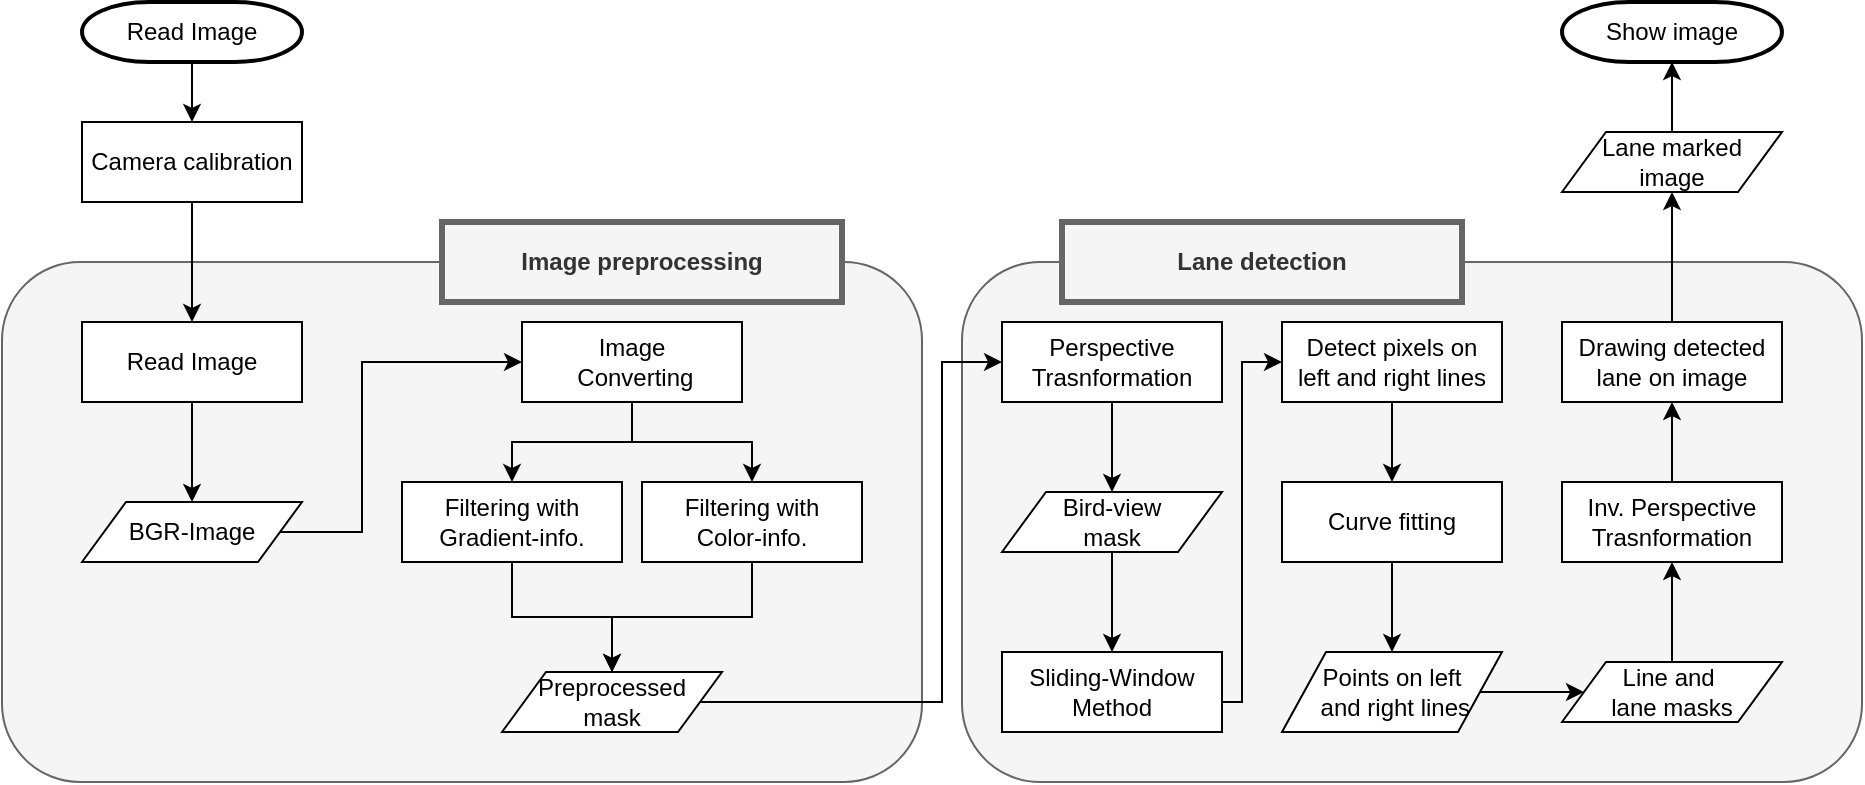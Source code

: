 <mxfile version="13.0.3" type="device"><diagram id="4iPB6XCk-d360vSC4pUv" name="Page-1"><mxGraphModel dx="1024" dy="592" grid="1" gridSize="10" guides="1" tooltips="1" connect="1" arrows="1" fold="1" page="1" pageScale="1" pageWidth="1169" pageHeight="827" math="0" shadow="0"><root><mxCell id="0"/><mxCell id="1" parent="0"/><mxCell id="Jfcrov2XrP9BF7XRXsdz-18" value="" style="rounded=1;whiteSpace=wrap;html=1;fillColor=#f5f5f5;strokeColor=#666666;fontColor=#333333;" parent="1" vertex="1"><mxGeometry x="550" y="360" width="450" height="260" as="geometry"/></mxCell><mxCell id="Jfcrov2XrP9BF7XRXsdz-1" value="" style="rounded=1;whiteSpace=wrap;html=1;fillColor=#f5f5f5;strokeColor=#666666;fontColor=#333333;" parent="1" vertex="1"><mxGeometry x="70" y="360" width="460" height="260" as="geometry"/></mxCell><mxCell id="ztRmk6boDe7PoUX3TMo4-4" style="edgeStyle=orthogonalEdgeStyle;rounded=0;orthogonalLoop=1;jettySize=auto;html=1;entryX=0.5;entryY=0;entryDx=0;entryDy=0;fontFamily=Verdana;" parent="1" source="Jfcrov2XrP9BF7XRXsdz-2" target="ztRmk6boDe7PoUX3TMo4-2" edge="1"><mxGeometry relative="1" as="geometry"/></mxCell><mxCell id="Jfcrov2XrP9BF7XRXsdz-2" value="Read Image" style="strokeWidth=2;html=1;shape=mxgraph.flowchart.terminator;whiteSpace=wrap;" parent="1" vertex="1"><mxGeometry x="110" y="230" width="110" height="30" as="geometry"/></mxCell><mxCell id="Jfcrov2XrP9BF7XRXsdz-45" style="edgeStyle=orthogonalEdgeStyle;rounded=0;orthogonalLoop=1;jettySize=auto;html=1;entryX=0;entryY=0.5;entryDx=0;entryDy=0;" parent="1" source="Jfcrov2XrP9BF7XRXsdz-3" target="Jfcrov2XrP9BF7XRXsdz-7" edge="1"><mxGeometry relative="1" as="geometry"><Array as="points"><mxPoint x="250" y="495"/><mxPoint x="250" y="410"/></Array></mxGeometry></mxCell><mxCell id="Jfcrov2XrP9BF7XRXsdz-3" value="BGR-Image" style="shape=parallelogram;perimeter=parallelogramPerimeter;whiteSpace=wrap;html=1;" parent="1" vertex="1"><mxGeometry x="110" y="480" width="110" height="30" as="geometry"/></mxCell><mxCell id="Jfcrov2XrP9BF7XRXsdz-46" style="edgeStyle=orthogonalEdgeStyle;rounded=0;orthogonalLoop=1;jettySize=auto;html=1;entryX=0.5;entryY=0;entryDx=0;entryDy=0;" parent="1" source="Jfcrov2XrP9BF7XRXsdz-7" target="Jfcrov2XrP9BF7XRXsdz-12" edge="1"><mxGeometry relative="1" as="geometry"/></mxCell><mxCell id="Jfcrov2XrP9BF7XRXsdz-47" style="edgeStyle=orthogonalEdgeStyle;rounded=0;orthogonalLoop=1;jettySize=auto;html=1;" parent="1" source="Jfcrov2XrP9BF7XRXsdz-7" target="Jfcrov2XrP9BF7XRXsdz-13" edge="1"><mxGeometry relative="1" as="geometry"/></mxCell><mxCell id="Jfcrov2XrP9BF7XRXsdz-7" value="Image&lt;br&gt;&amp;nbsp;Converting&lt;br&gt;" style="rounded=0;whiteSpace=wrap;html=1;" parent="1" vertex="1"><mxGeometry x="330" y="390" width="110" height="40" as="geometry"/></mxCell><mxCell id="Jfcrov2XrP9BF7XRXsdz-58" style="edgeStyle=orthogonalEdgeStyle;rounded=0;orthogonalLoop=1;jettySize=auto;html=1;entryX=0;entryY=0.5;entryDx=0;entryDy=0;" parent="1" source="Jfcrov2XrP9BF7XRXsdz-11" target="Jfcrov2XrP9BF7XRXsdz-25" edge="1"><mxGeometry relative="1" as="geometry"><Array as="points"><mxPoint x="540" y="580"/><mxPoint x="540" y="410"/></Array></mxGeometry></mxCell><mxCell id="Jfcrov2XrP9BF7XRXsdz-11" value="Preprocessed&lt;br&gt;mask" style="shape=parallelogram;perimeter=parallelogramPerimeter;whiteSpace=wrap;html=1;" parent="1" vertex="1"><mxGeometry x="320" y="565" width="110" height="30" as="geometry"/></mxCell><mxCell id="Jfcrov2XrP9BF7XRXsdz-48" style="edgeStyle=orthogonalEdgeStyle;rounded=0;orthogonalLoop=1;jettySize=auto;html=1;entryX=0.5;entryY=0;entryDx=0;entryDy=0;" parent="1" source="Jfcrov2XrP9BF7XRXsdz-12" target="Jfcrov2XrP9BF7XRXsdz-11" edge="1"><mxGeometry relative="1" as="geometry"/></mxCell><mxCell id="Jfcrov2XrP9BF7XRXsdz-12" value="Filtering with&lt;br&gt;Gradient-info.&lt;span style=&quot;font-family: monospace ; font-size: 0px&quot;&gt;%3CmxGraphModel%3E%3Croot%3E%3CmxCell%20id%3D%220%22%2F%3E%3CmxCell%20id%3D%221%22%20parent%3D%220%22%2F%3E%3CmxCell%20id%3D%222%22%20value%3D%22Image%26lt%3Bbr%26gt%3B%26amp%3Bnbsp%3BConverting%26lt%3Bbr%26gt%3B%22%20style%3D%22rounded%3D0%3BwhiteSpace%3Dwrap%3Bhtml%3D1%3B%22%20vertex%3D%221%22%20parent%3D%221%22%3E%3CmxGeometry%20x%3D%2270%22%20y%3D%22330%22%20width%3D%22110%22%20height%3D%2240%22%20as%3D%22geometry%22%2F%3E%3C%2FmxCell%3E%3C%2Froot%3E%3C%2FmxGraphModel%3E&lt;/span&gt;" style="rounded=0;whiteSpace=wrap;html=1;" parent="1" vertex="1"><mxGeometry x="270" y="470" width="110" height="40" as="geometry"/></mxCell><mxCell id="Jfcrov2XrP9BF7XRXsdz-49" style="edgeStyle=orthogonalEdgeStyle;rounded=0;orthogonalLoop=1;jettySize=auto;html=1;entryX=0.5;entryY=0;entryDx=0;entryDy=0;" parent="1" source="Jfcrov2XrP9BF7XRXsdz-13" target="Jfcrov2XrP9BF7XRXsdz-11" edge="1"><mxGeometry relative="1" as="geometry"/></mxCell><mxCell id="Jfcrov2XrP9BF7XRXsdz-13" value="Filtering with&lt;br&gt;Color-info.&lt;span style=&quot;font-family: monospace ; font-size: 0px&quot;&gt;%3CmxGraphModel%3E%3Croot%3E%3CmxCell%20id%3D%220%22%2F%3E%3CmxCell%20id%3D%221%22%20parent%3D%220%22%2F%3E%3CmxCell%20id%3D%222%22%20value%3D%22Image%26lt%3Bbr%26gt%3B%26amp%3Bnbsp%3BConverting%26lt%3Bbr%26gt%3B%22%20style%3D%22rounded%3D0%3BwhiteSpace%3Dwrap%3Bhtml%3D1%3B%22%20vertex%3D%221%22%20parent%3D%221%22%3E%3CmxGeometry%20x%3D%2270%22%20y%3D%22330%22%20width%3D%22110%22%20height%3D%2240%22%20as%3D%22geometry%22%2F%3E%3C%2FmxCell%3E%3C%2Froot%3E%3C%2FmxGraphModel%3E&lt;/span&gt;" style="rounded=0;whiteSpace=wrap;html=1;" parent="1" vertex="1"><mxGeometry x="390" y="470" width="110" height="40" as="geometry"/></mxCell><mxCell id="Jfcrov2XrP9BF7XRXsdz-24" style="edgeStyle=orthogonalEdgeStyle;rounded=0;orthogonalLoop=1;jettySize=auto;html=1;entryX=0.5;entryY=0;entryDx=0;entryDy=0;" parent="1" source="Jfcrov2XrP9BF7XRXsdz-22" target="Jfcrov2XrP9BF7XRXsdz-3" edge="1"><mxGeometry relative="1" as="geometry"/></mxCell><mxCell id="Jfcrov2XrP9BF7XRXsdz-22" value="Read Image" style="rounded=0;whiteSpace=wrap;html=1;" parent="1" vertex="1"><mxGeometry x="110" y="390" width="110" height="40" as="geometry"/></mxCell><mxCell id="Jfcrov2XrP9BF7XRXsdz-28" style="edgeStyle=orthogonalEdgeStyle;rounded=0;orthogonalLoop=1;jettySize=auto;html=1;entryX=0.5;entryY=0;entryDx=0;entryDy=0;" parent="1" source="Jfcrov2XrP9BF7XRXsdz-25" target="Jfcrov2XrP9BF7XRXsdz-27" edge="1"><mxGeometry relative="1" as="geometry"/></mxCell><mxCell id="Jfcrov2XrP9BF7XRXsdz-25" value="Perspective&lt;br&gt;Trasnformation" style="rounded=0;whiteSpace=wrap;html=1;" parent="1" vertex="1"><mxGeometry x="570" y="390" width="110" height="40" as="geometry"/></mxCell><mxCell id="Jfcrov2XrP9BF7XRXsdz-37" style="edgeStyle=orthogonalEdgeStyle;rounded=0;orthogonalLoop=1;jettySize=auto;html=1;entryX=0.5;entryY=0;entryDx=0;entryDy=0;" parent="1" source="Jfcrov2XrP9BF7XRXsdz-27" target="Jfcrov2XrP9BF7XRXsdz-30" edge="1"><mxGeometry relative="1" as="geometry"/></mxCell><mxCell id="Jfcrov2XrP9BF7XRXsdz-27" value="Bird-view&lt;br&gt;mask" style="shape=parallelogram;perimeter=parallelogramPerimeter;whiteSpace=wrap;html=1;" parent="1" vertex="1"><mxGeometry x="570" y="475" width="110" height="30" as="geometry"/></mxCell><mxCell id="Jfcrov2XrP9BF7XRXsdz-38" style="edgeStyle=orthogonalEdgeStyle;rounded=0;orthogonalLoop=1;jettySize=auto;html=1;entryX=0;entryY=0.5;entryDx=0;entryDy=0;" parent="1" source="Jfcrov2XrP9BF7XRXsdz-30" target="Jfcrov2XrP9BF7XRXsdz-32" edge="1"><mxGeometry relative="1" as="geometry"><Array as="points"><mxPoint x="690" y="580"/><mxPoint x="690" y="410"/></Array></mxGeometry></mxCell><mxCell id="Jfcrov2XrP9BF7XRXsdz-30" value="Sliding-Window&lt;br&gt;Method" style="rounded=0;whiteSpace=wrap;html=1;" parent="1" vertex="1"><mxGeometry x="570" y="555" width="110" height="40" as="geometry"/></mxCell><mxCell id="Jfcrov2XrP9BF7XRXsdz-39" style="edgeStyle=orthogonalEdgeStyle;rounded=0;orthogonalLoop=1;jettySize=auto;html=1;entryX=0.5;entryY=0;entryDx=0;entryDy=0;" parent="1" source="Jfcrov2XrP9BF7XRXsdz-32" target="Jfcrov2XrP9BF7XRXsdz-36" edge="1"><mxGeometry relative="1" as="geometry"/></mxCell><mxCell id="Jfcrov2XrP9BF7XRXsdz-32" value="Detect pixels on &lt;br&gt;left and right lines" style="rounded=0;whiteSpace=wrap;html=1;" parent="1" vertex="1"><mxGeometry x="710" y="390" width="110" height="40" as="geometry"/></mxCell><mxCell id="Jfcrov2XrP9BF7XRXsdz-41" style="edgeStyle=orthogonalEdgeStyle;rounded=0;orthogonalLoop=1;jettySize=auto;html=1;entryX=0.5;entryY=0;entryDx=0;entryDy=0;" parent="1" source="Jfcrov2XrP9BF7XRXsdz-36" target="Jfcrov2XrP9BF7XRXsdz-40" edge="1"><mxGeometry relative="1" as="geometry"/></mxCell><mxCell id="Jfcrov2XrP9BF7XRXsdz-36" value="Curve fitting" style="rounded=0;whiteSpace=wrap;html=1;" parent="1" vertex="1"><mxGeometry x="710" y="470" width="110" height="40" as="geometry"/></mxCell><mxCell id="Jfcrov2XrP9BF7XRXsdz-55" style="edgeStyle=orthogonalEdgeStyle;rounded=0;orthogonalLoop=1;jettySize=auto;html=1;entryX=0;entryY=0.5;entryDx=0;entryDy=0;" parent="1" source="Jfcrov2XrP9BF7XRXsdz-40" target="Jfcrov2XrP9BF7XRXsdz-44" edge="1"><mxGeometry relative="1" as="geometry"/></mxCell><mxCell id="Jfcrov2XrP9BF7XRXsdz-40" value="Points on left&lt;br&gt;&amp;nbsp;and right lines" style="shape=parallelogram;perimeter=parallelogramPerimeter;whiteSpace=wrap;html=1;" parent="1" vertex="1"><mxGeometry x="710" y="555" width="110" height="40" as="geometry"/></mxCell><mxCell id="Jfcrov2XrP9BF7XRXsdz-56" style="edgeStyle=orthogonalEdgeStyle;rounded=0;orthogonalLoop=1;jettySize=auto;html=1;entryX=0.5;entryY=1;entryDx=0;entryDy=0;" parent="1" source="Jfcrov2XrP9BF7XRXsdz-44" target="Jfcrov2XrP9BF7XRXsdz-53" edge="1"><mxGeometry relative="1" as="geometry"/></mxCell><mxCell id="Jfcrov2XrP9BF7XRXsdz-44" value="Line and&amp;nbsp;&lt;br&gt;lane masks" style="shape=parallelogram;perimeter=parallelogramPerimeter;whiteSpace=wrap;html=1;" parent="1" vertex="1"><mxGeometry x="850" y="560" width="110" height="30" as="geometry"/></mxCell><mxCell id="Jfcrov2XrP9BF7XRXsdz-57" style="edgeStyle=orthogonalEdgeStyle;rounded=0;orthogonalLoop=1;jettySize=auto;html=1;entryX=0.5;entryY=1;entryDx=0;entryDy=0;" parent="1" source="Jfcrov2XrP9BF7XRXsdz-53" target="Jfcrov2XrP9BF7XRXsdz-54" edge="1"><mxGeometry relative="1" as="geometry"/></mxCell><mxCell id="Jfcrov2XrP9BF7XRXsdz-53" value="Inv. Perspective&lt;br&gt;Trasnformation" style="rounded=0;whiteSpace=wrap;html=1;" parent="1" vertex="1"><mxGeometry x="850" y="470" width="110" height="40" as="geometry"/></mxCell><mxCell id="Jfcrov2XrP9BF7XRXsdz-61" style="edgeStyle=orthogonalEdgeStyle;rounded=0;orthogonalLoop=1;jettySize=auto;html=1;entryX=0.5;entryY=1;entryDx=0;entryDy=0;" parent="1" source="Jfcrov2XrP9BF7XRXsdz-54" target="Jfcrov2XrP9BF7XRXsdz-60" edge="1"><mxGeometry relative="1" as="geometry"/></mxCell><mxCell id="Jfcrov2XrP9BF7XRXsdz-54" value="Drawing detected&lt;br&gt;lane on image" style="rounded=0;whiteSpace=wrap;html=1;" parent="1" vertex="1"><mxGeometry x="850" y="390" width="110" height="40" as="geometry"/></mxCell><mxCell id="ztRmk6boDe7PoUX3TMo4-6" value="" style="edgeStyle=orthogonalEdgeStyle;rounded=0;orthogonalLoop=1;jettySize=auto;html=1;fontFamily=Verdana;" parent="1" source="Jfcrov2XrP9BF7XRXsdz-60" target="Jfcrov2XrP9BF7XRXsdz-62" edge="1"><mxGeometry relative="1" as="geometry"/></mxCell><mxCell id="Jfcrov2XrP9BF7XRXsdz-60" value="Lane marked&lt;br&gt;image" style="shape=parallelogram;perimeter=parallelogramPerimeter;whiteSpace=wrap;html=1;" parent="1" vertex="1"><mxGeometry x="850" y="295" width="110" height="30" as="geometry"/></mxCell><mxCell id="Jfcrov2XrP9BF7XRXsdz-62" value="Show image" style="strokeWidth=2;html=1;shape=mxgraph.flowchart.terminator;whiteSpace=wrap;" parent="1" vertex="1"><mxGeometry x="850" y="230" width="110" height="30" as="geometry"/></mxCell><mxCell id="ztRmk6boDe7PoUX3TMo4-5" style="edgeStyle=orthogonalEdgeStyle;rounded=0;orthogonalLoop=1;jettySize=auto;html=1;fontFamily=Verdana;" parent="1" source="ztRmk6boDe7PoUX3TMo4-2" target="Jfcrov2XrP9BF7XRXsdz-22" edge="1"><mxGeometry relative="1" as="geometry"/></mxCell><mxCell id="ztRmk6boDe7PoUX3TMo4-2" value="Camera calibration" style="rounded=0;whiteSpace=wrap;html=1;" parent="1" vertex="1"><mxGeometry x="110" y="290" width="110" height="40" as="geometry"/></mxCell><mxCell id="0dxFjgyV9NRWljx_p66G-1" value="Image preprocessing" style="rounded=0;whiteSpace=wrap;html=1;fillColor=#f5f5f5;strokeColor=#666666;fontColor=#333333;strokeWidth=3;fontStyle=1" vertex="1" parent="1"><mxGeometry x="290" y="340" width="200" height="40" as="geometry"/></mxCell><mxCell id="0dxFjgyV9NRWljx_p66G-2" value="Lane detection" style="rounded=0;whiteSpace=wrap;html=1;fillColor=#f5f5f5;strokeColor=#666666;fontColor=#333333;strokeWidth=3;fontStyle=1" vertex="1" parent="1"><mxGeometry x="600" y="340" width="200" height="40" as="geometry"/></mxCell></root></mxGraphModel></diagram></mxfile>